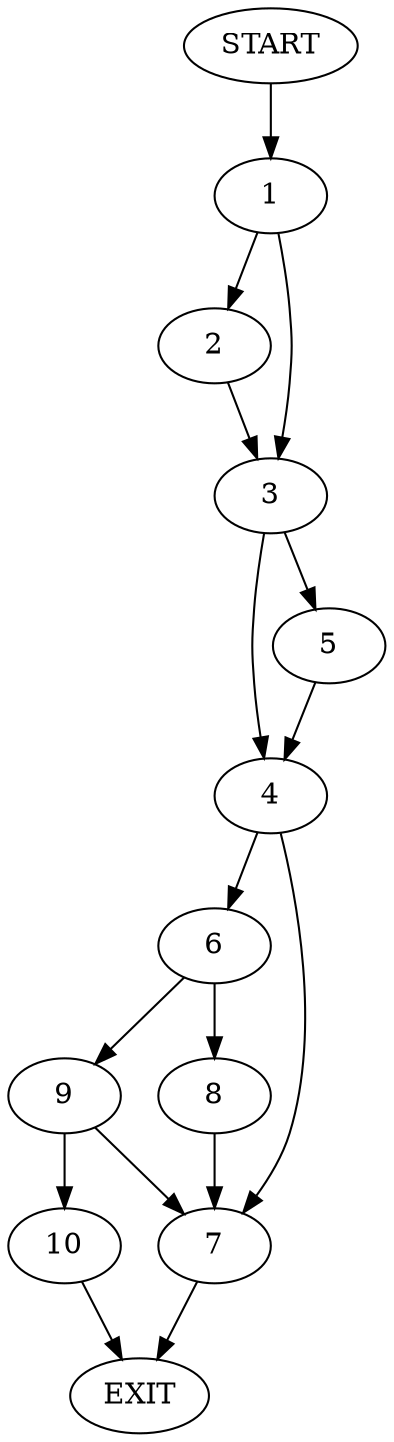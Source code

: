 digraph {
0 [label="START"]
11 [label="EXIT"]
0 -> 1
1 -> 2
1 -> 3
2 -> 3
3 -> 4
3 -> 5
4 -> 6
4 -> 7
5 -> 4
6 -> 8
6 -> 9
7 -> 11
9 -> 10
9 -> 7
8 -> 7
10 -> 11
}
